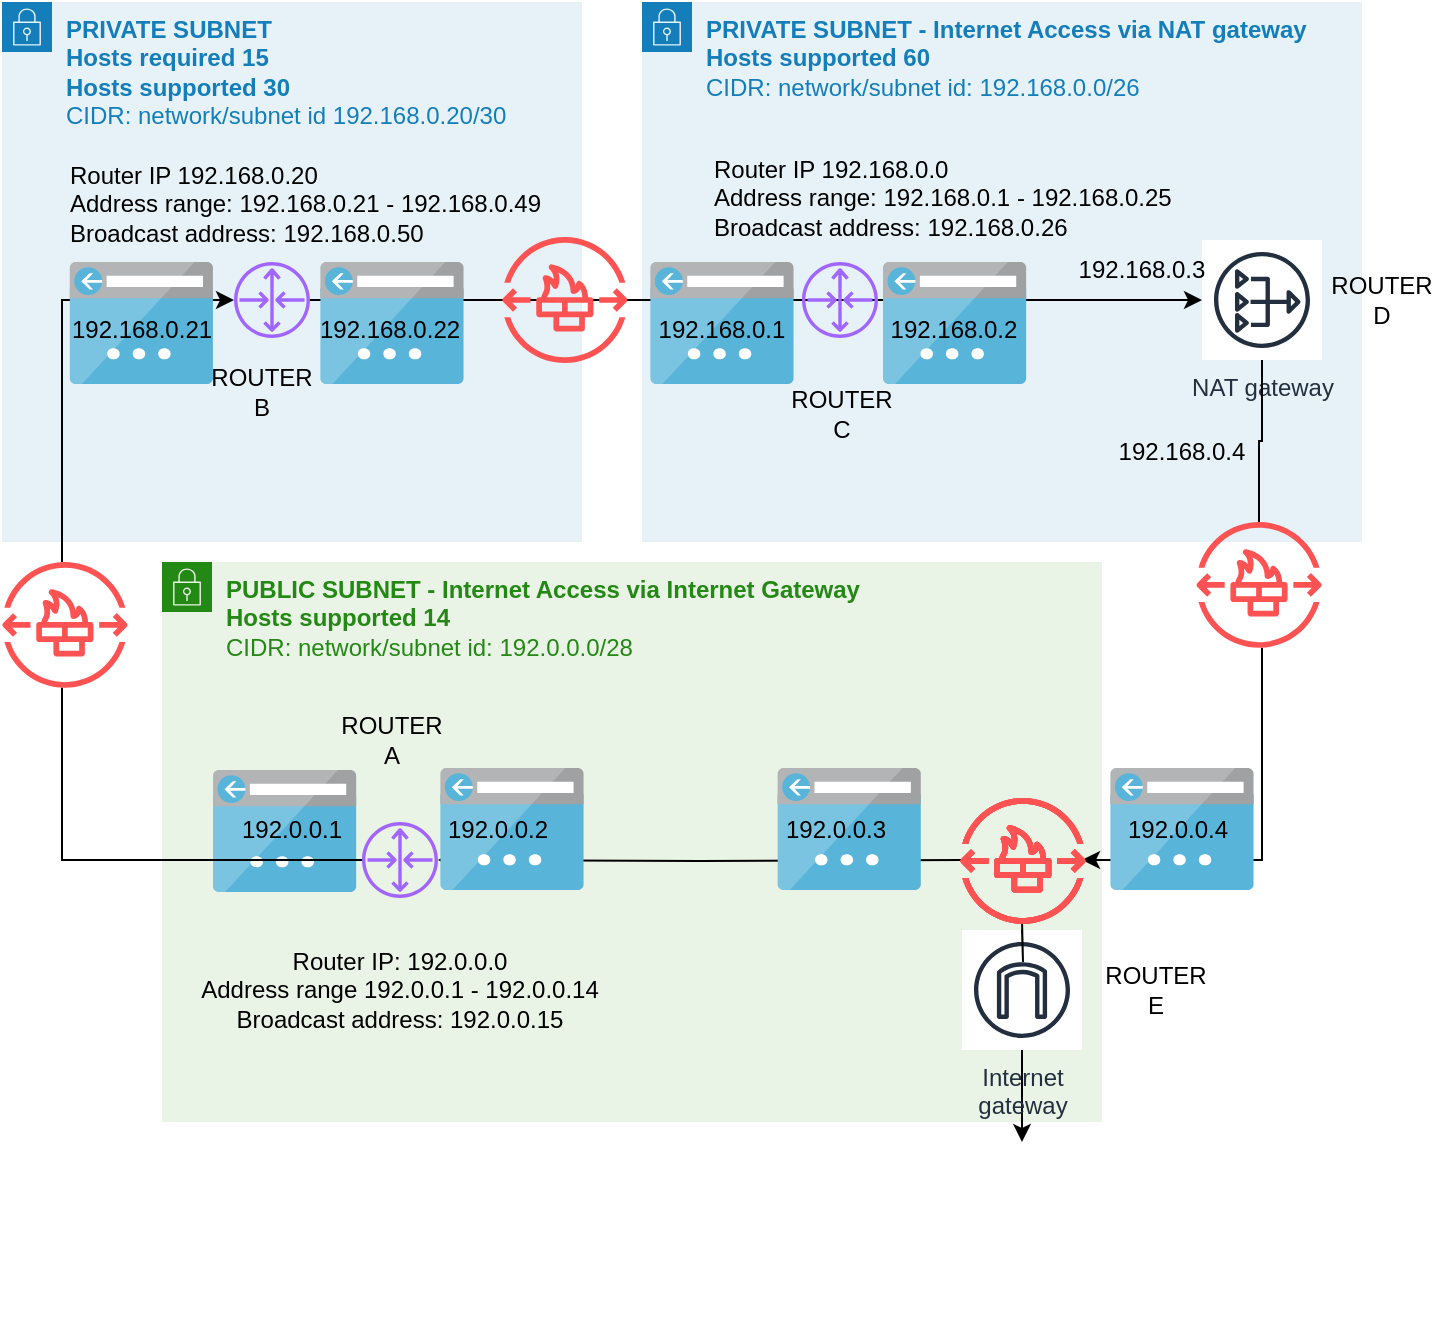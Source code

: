 <mxfile version="15.6.2" type="github">
  <diagram id="THZz9VPKlbnPk8QDeJtV" name="Page-1">
    <mxGraphModel dx="1038" dy="547" grid="1" gridSize="10" guides="1" tooltips="1" connect="1" arrows="1" fold="1" page="1" pageScale="1" pageWidth="827" pageHeight="1169" math="0" shadow="0">
      <root>
        <mxCell id="0" />
        <mxCell id="1" parent="0" />
        <mxCell id="FMPoXQhVUgONB9Xmhco7-1" value="&lt;b&gt;PRIVATE SUBNET&lt;/b&gt;&lt;br&gt;&lt;b&gt;Hosts required 15&lt;/b&gt;&lt;br&gt;&lt;b&gt;Hosts supported 30&lt;/b&gt;&lt;br&gt;CIDR: network/subnet id 192.168.0.20/30&lt;br&gt;" style="points=[[0,0],[0.25,0],[0.5,0],[0.75,0],[1,0],[1,0.25],[1,0.5],[1,0.75],[1,1],[0.75,1],[0.5,1],[0.25,1],[0,1],[0,0.75],[0,0.5],[0,0.25]];outlineConnect=0;gradientColor=none;html=1;whiteSpace=wrap;fontSize=12;fontStyle=0;shape=mxgraph.aws4.group;grIcon=mxgraph.aws4.group_security_group;grStroke=0;strokeColor=#147EBA;fillColor=#E6F2F8;verticalAlign=top;align=left;spacingLeft=30;fontColor=#147EBA;dashed=0;" parent="1" vertex="1">
          <mxGeometry x="40" y="40" width="290" height="270" as="geometry" />
        </mxCell>
        <mxCell id="FMPoXQhVUgONB9Xmhco7-2" value="&lt;b&gt;PRIVATE SUBNET - Internet Access via NAT gateway&lt;/b&gt;&lt;br&gt;&lt;b&gt;Hosts supported 60&lt;/b&gt;&lt;br&gt;CIDR: network/subnet id: 192.168.0.0/26" style="points=[[0,0],[0.25,0],[0.5,0],[0.75,0],[1,0],[1,0.25],[1,0.5],[1,0.75],[1,1],[0.75,1],[0.5,1],[0.25,1],[0,1],[0,0.75],[0,0.5],[0,0.25]];outlineConnect=0;gradientColor=none;html=1;whiteSpace=wrap;fontSize=12;fontStyle=0;shape=mxgraph.aws4.group;grIcon=mxgraph.aws4.group_security_group;grStroke=0;strokeColor=#147EBA;fillColor=#E6F2F8;verticalAlign=top;align=left;spacingLeft=30;fontColor=#147EBA;dashed=0;" parent="1" vertex="1">
          <mxGeometry x="360" y="40" width="360" height="270" as="geometry" />
        </mxCell>
        <mxCell id="FMPoXQhVUgONB9Xmhco7-3" value="&lt;b&gt;PUBLIC SUBNET - Internet Access via Internet Gateway&lt;/b&gt;&lt;br&gt;&lt;b&gt;Hosts supported 14&lt;/b&gt;&lt;br&gt;CIDR: network/subnet id: 192.0.0.0/28" style="points=[[0,0],[0.25,0],[0.5,0],[0.75,0],[1,0],[1,0.25],[1,0.5],[1,0.75],[1,1],[0.75,1],[0.5,1],[0.25,1],[0,1],[0,0.75],[0,0.5],[0,0.25]];outlineConnect=0;gradientColor=none;html=1;whiteSpace=wrap;fontSize=12;fontStyle=0;shape=mxgraph.aws4.group;grIcon=mxgraph.aws4.group_security_group;grStroke=0;strokeColor=#248814;fillColor=#E9F3E6;verticalAlign=top;align=left;spacingLeft=30;fontColor=#248814;dashed=0;" parent="1" vertex="1">
          <mxGeometry x="120" y="320" width="470" height="280" as="geometry" />
        </mxCell>
        <mxCell id="FMPoXQhVUgONB9Xmhco7-9" style="edgeStyle=orthogonalEdgeStyle;rounded=0;orthogonalLoop=1;jettySize=auto;html=1;entryX=0;entryY=0.5;entryDx=0;entryDy=0;entryPerimeter=0;" parent="1" source="FMPoXQhVUgONB9Xmhco7-4" target="FMPoXQhVUgONB9Xmhco7-7" edge="1">
          <mxGeometry relative="1" as="geometry" />
        </mxCell>
        <mxCell id="FMPoXQhVUgONB9Xmhco7-4" value="" style="sketch=0;outlineConnect=0;fontColor=#232F3E;gradientColor=none;fillColor=#A166FF;strokeColor=none;dashed=0;verticalLabelPosition=bottom;verticalAlign=top;align=center;html=1;fontSize=12;fontStyle=0;aspect=fixed;pointerEvents=1;shape=mxgraph.aws4.router;" parent="1" vertex="1">
          <mxGeometry x="156" y="170" width="38" height="38" as="geometry" />
        </mxCell>
        <mxCell id="FMPoXQhVUgONB9Xmhco7-5" value="" style="sketch=0;outlineConnect=0;fontColor=#232F3E;gradientColor=none;fillColor=#A166FF;strokeColor=none;dashed=0;verticalLabelPosition=bottom;verticalAlign=top;align=center;html=1;fontSize=12;fontStyle=0;aspect=fixed;pointerEvents=1;shape=mxgraph.aws4.router;" parent="1" vertex="1">
          <mxGeometry x="440" y="170" width="38" height="38" as="geometry" />
        </mxCell>
        <mxCell id="FMPoXQhVUgONB9Xmhco7-12" style="edgeStyle=orthogonalEdgeStyle;rounded=0;orthogonalLoop=1;jettySize=auto;html=1;startArrow=none;" parent="1" source="kGmtYAZ3xOGs8lIi8EDT-12" target="FMPoXQhVUgONB9Xmhco7-4" edge="1">
          <mxGeometry relative="1" as="geometry">
            <Array as="points">
              <mxPoint x="70" y="189" />
            </Array>
          </mxGeometry>
        </mxCell>
        <mxCell id="FMPoXQhVUgONB9Xmhco7-6" value="" style="sketch=0;outlineConnect=0;fontColor=#232F3E;gradientColor=none;fillColor=#A166FF;strokeColor=none;dashed=0;verticalLabelPosition=bottom;verticalAlign=top;align=center;html=1;fontSize=12;fontStyle=0;aspect=fixed;pointerEvents=1;shape=mxgraph.aws4.router;" parent="1" vertex="1">
          <mxGeometry x="220" y="450" width="38" height="38" as="geometry" />
        </mxCell>
        <mxCell id="FMPoXQhVUgONB9Xmhco7-10" style="edgeStyle=orthogonalEdgeStyle;rounded=0;orthogonalLoop=1;jettySize=auto;html=1;startArrow=none;" parent="1" source="kGmtYAZ3xOGs8lIi8EDT-15" edge="1">
          <mxGeometry relative="1" as="geometry">
            <Array as="points">
              <mxPoint x="670" y="469" />
            </Array>
            <mxPoint x="580" y="469" as="targetPoint" />
          </mxGeometry>
        </mxCell>
        <mxCell id="FMPoXQhVUgONB9Xmhco7-7" value="NAT gateway" style="sketch=0;outlineConnect=0;fontColor=#232F3E;gradientColor=none;strokeColor=#232F3E;fillColor=#ffffff;dashed=0;verticalLabelPosition=bottom;verticalAlign=top;align=center;html=1;fontSize=12;fontStyle=0;aspect=fixed;shape=mxgraph.aws4.resourceIcon;resIcon=mxgraph.aws4.nat_gateway;" parent="1" vertex="1">
          <mxGeometry x="640" y="159" width="60" height="60" as="geometry" />
        </mxCell>
        <mxCell id="FMPoXQhVUgONB9Xmhco7-11" style="edgeStyle=orthogonalEdgeStyle;rounded=0;orthogonalLoop=1;jettySize=auto;html=1;" parent="1" target="FMPoXQhVUgONB9Xmhco7-6" edge="1">
          <mxGeometry relative="1" as="geometry">
            <mxPoint x="520" y="469" as="sourcePoint" />
          </mxGeometry>
        </mxCell>
        <mxCell id="FMPoXQhVUgONB9Xmhco7-22" style="edgeStyle=orthogonalEdgeStyle;rounded=0;orthogonalLoop=1;jettySize=auto;html=1;startArrow=none;" parent="1" source="kGmtYAZ3xOGs8lIi8EDT-5" target="FMPoXQhVUgONB9Xmhco7-23" edge="1">
          <mxGeometry relative="1" as="geometry">
            <mxPoint x="550" y="730" as="targetPoint" />
            <mxPoint x="550" y="499" as="sourcePoint" />
          </mxGeometry>
        </mxCell>
        <mxCell id="FMPoXQhVUgONB9Xmhco7-17" value="192.168.0.3" style="text;html=1;strokeColor=none;fillColor=none;align=center;verticalAlign=middle;whiteSpace=wrap;rounded=0;" parent="1" vertex="1">
          <mxGeometry x="580" y="159" width="60" height="30" as="geometry" />
        </mxCell>
        <mxCell id="FMPoXQhVUgONB9Xmhco7-18" value="192.168.0.4" style="text;html=1;strokeColor=none;fillColor=none;align=center;verticalAlign=middle;whiteSpace=wrap;rounded=0;" parent="1" vertex="1">
          <mxGeometry x="600" y="250" width="60" height="30" as="geometry" />
        </mxCell>
        <mxCell id="FMPoXQhVUgONB9Xmhco7-21" value="Router IP: 192.0.0.0&lt;br&gt;Address range 192.0.0.1 - 192.0.0.14&lt;br&gt;Broadcast address: 192.0.0.15" style="text;html=1;strokeColor=none;fillColor=none;align=center;verticalAlign=middle;whiteSpace=wrap;rounded=0;" parent="1" vertex="1">
          <mxGeometry x="133.25" y="488" width="211.5" height="92" as="geometry" />
        </mxCell>
        <mxCell id="FMPoXQhVUgONB9Xmhco7-23" value="" style="shape=image;html=1;verticalAlign=top;verticalLabelPosition=bottom;labelBackgroundColor=#ffffff;imageAspect=0;aspect=fixed;image=https://cdn0.iconfinder.com/data/icons/fatcow/32x32/www_page.png" parent="1" vertex="1">
          <mxGeometry x="502" y="610" width="96" height="96" as="geometry" />
        </mxCell>
        <mxCell id="FMPoXQhVUgONB9Xmhco7-27" value="" style="sketch=0;aspect=fixed;html=1;points=[];align=center;image;fontSize=12;image=img/lib/mscae/App_Service_IPAddress.svg;" parent="1" vertex="1">
          <mxGeometry x="73.38" y="170" width="72.62" height="61" as="geometry" />
        </mxCell>
        <mxCell id="FMPoXQhVUgONB9Xmhco7-28" value="192.168.0.21" style="text;html=1;strokeColor=none;fillColor=none;align=center;verticalAlign=middle;whiteSpace=wrap;rounded=0;" parent="1" vertex="1">
          <mxGeometry x="80" y="189" width="60" height="30" as="geometry" />
        </mxCell>
        <mxCell id="FMPoXQhVUgONB9Xmhco7-29" value="" style="sketch=0;aspect=fixed;html=1;points=[];align=center;image;fontSize=12;image=img/lib/mscae/App_Service_IPAddress.svg;" parent="1" vertex="1">
          <mxGeometry x="198.69" y="170" width="72.62" height="61" as="geometry" />
        </mxCell>
        <mxCell id="FMPoXQhVUgONB9Xmhco7-30" value="192.168.0.22" style="text;html=1;strokeColor=none;fillColor=none;align=center;verticalAlign=middle;whiteSpace=wrap;rounded=0;" parent="1" vertex="1">
          <mxGeometry x="204" y="189" width="60" height="30" as="geometry" />
        </mxCell>
        <mxCell id="FMPoXQhVUgONB9Xmhco7-31" value="" style="sketch=0;aspect=fixed;html=1;points=[];align=center;image;fontSize=12;image=img/lib/mscae/App_Service_IPAddress.svg;" parent="1" vertex="1">
          <mxGeometry x="363.69" y="170" width="72.62" height="61" as="geometry" />
        </mxCell>
        <mxCell id="FMPoXQhVUgONB9Xmhco7-32" value="192.168.0.1" style="text;html=1;strokeColor=none;fillColor=none;align=center;verticalAlign=middle;whiteSpace=wrap;rounded=0;" parent="1" vertex="1">
          <mxGeometry x="370" y="189" width="60" height="30" as="geometry" />
        </mxCell>
        <mxCell id="FMPoXQhVUgONB9Xmhco7-33" value="" style="sketch=0;aspect=fixed;html=1;points=[];align=center;image;fontSize=12;image=img/lib/mscae/App_Service_IPAddress.svg;" parent="1" vertex="1">
          <mxGeometry x="480" y="170" width="72.62" height="61" as="geometry" />
        </mxCell>
        <mxCell id="FMPoXQhVUgONB9Xmhco7-34" value="192.168.0.2" style="text;html=1;strokeColor=none;fillColor=none;align=center;verticalAlign=middle;whiteSpace=wrap;rounded=0;" parent="1" vertex="1">
          <mxGeometry x="486.31" y="189" width="60" height="30" as="geometry" />
        </mxCell>
        <mxCell id="FMPoXQhVUgONB9Xmhco7-36" value="&lt;span&gt;Router IP 192.168.0.20&lt;/span&gt;&lt;br&gt;&lt;div&gt;&lt;span&gt;Address range: 192.168.0.21 -&lt;/span&gt;&lt;span&gt;&amp;nbsp;192.168.0.49&lt;/span&gt;&lt;/div&gt;&lt;div&gt;&lt;span&gt;Broadcast address: 192.168.0.50&lt;/span&gt;&lt;/div&gt;&lt;div&gt;&lt;span&gt;&lt;br&gt;&lt;/span&gt;&lt;/div&gt;" style="text;html=1;strokeColor=none;fillColor=none;align=left;verticalAlign=top;whiteSpace=wrap;rounded=0;fontColor=#000000;" parent="1" vertex="1">
          <mxGeometry x="72.31" y="113" width="245.69" height="50" as="geometry" />
        </mxCell>
        <mxCell id="FMPoXQhVUgONB9Xmhco7-37" value="" style="sketch=0;aspect=fixed;html=1;points=[];align=center;image;fontSize=12;image=img/lib/mscae/App_Service_IPAddress.svg;" parent="1" vertex="1">
          <mxGeometry x="145" y="424" width="72.62" height="61" as="geometry" />
        </mxCell>
        <mxCell id="FMPoXQhVUgONB9Xmhco7-38" value="" style="sketch=0;aspect=fixed;html=1;points=[];align=center;image;fontSize=12;image=img/lib/mscae/App_Service_IPAddress.svg;" parent="1" vertex="1">
          <mxGeometry x="258.69" y="423" width="72.62" height="61" as="geometry" />
        </mxCell>
        <mxCell id="FMPoXQhVUgONB9Xmhco7-39" value="" style="sketch=0;aspect=fixed;html=1;points=[];align=center;image;fontSize=12;image=img/lib/mscae/App_Service_IPAddress.svg;" parent="1" vertex="1">
          <mxGeometry x="427.31" y="423" width="72.62" height="61" as="geometry" />
        </mxCell>
        <mxCell id="FMPoXQhVUgONB9Xmhco7-40" value="" style="sketch=0;aspect=fixed;html=1;points=[];align=center;image;fontSize=12;image=img/lib/mscae/App_Service_IPAddress.svg;" parent="1" vertex="1">
          <mxGeometry x="593.69" y="423" width="72.62" height="61" as="geometry" />
        </mxCell>
        <mxCell id="FMPoXQhVUgONB9Xmhco7-41" value="192.0.0.1" style="text;html=1;strokeColor=none;fillColor=none;align=center;verticalAlign=middle;whiteSpace=wrap;rounded=0;" parent="1" vertex="1">
          <mxGeometry x="155" y="439" width="60" height="30" as="geometry" />
        </mxCell>
        <mxCell id="FMPoXQhVUgONB9Xmhco7-42" value="192.0.0.2" style="text;html=1;strokeColor=none;fillColor=none;align=center;verticalAlign=middle;whiteSpace=wrap;rounded=0;" parent="1" vertex="1">
          <mxGeometry x="258" y="439" width="60" height="30" as="geometry" />
        </mxCell>
        <mxCell id="FMPoXQhVUgONB9Xmhco7-43" value="192.0.0.3" style="text;html=1;strokeColor=none;fillColor=none;align=center;verticalAlign=middle;whiteSpace=wrap;rounded=0;" parent="1" vertex="1">
          <mxGeometry x="427.31" y="439" width="60" height="30" as="geometry" />
        </mxCell>
        <mxCell id="FMPoXQhVUgONB9Xmhco7-44" value="192.0.0.4" style="text;html=1;strokeColor=none;fillColor=none;align=center;verticalAlign=middle;whiteSpace=wrap;rounded=0;" parent="1" vertex="1">
          <mxGeometry x="598" y="439" width="60" height="30" as="geometry" />
        </mxCell>
        <mxCell id="FMPoXQhVUgONB9Xmhco7-45" value="&lt;span&gt;Router IP 192.168.0.0&lt;/span&gt;&lt;br&gt;&lt;div&gt;&lt;span&gt;Address range: 192.168.0.1 -&lt;/span&gt;&lt;span&gt;&amp;nbsp;192.168.0.25&lt;/span&gt;&lt;/div&gt;&lt;div&gt;&lt;span&gt;Broadcast address: 192.168.0.26&lt;/span&gt;&lt;/div&gt;" style="text;html=1;strokeColor=none;fillColor=none;align=left;verticalAlign=top;whiteSpace=wrap;rounded=0;fontColor=#000000;" parent="1" vertex="1">
          <mxGeometry x="394.31" y="110" width="245.69" height="60" as="geometry" />
        </mxCell>
        <mxCell id="8pcZh-zjz2iARhw1TBGw-1" value="ROUTER A" style="text;html=1;strokeColor=none;fillColor=none;align=center;verticalAlign=middle;whiteSpace=wrap;rounded=0;" parent="1" vertex="1">
          <mxGeometry x="205" y="394" width="60" height="30" as="geometry" />
        </mxCell>
        <mxCell id="8pcZh-zjz2iARhw1TBGw-3" value="ROUTER B" style="text;html=1;strokeColor=none;fillColor=none;align=center;verticalAlign=middle;whiteSpace=wrap;rounded=0;" parent="1" vertex="1">
          <mxGeometry x="140" y="220" width="60" height="30" as="geometry" />
        </mxCell>
        <mxCell id="8pcZh-zjz2iARhw1TBGw-4" value="ROUTER C" style="text;html=1;strokeColor=none;fillColor=none;align=center;verticalAlign=middle;whiteSpace=wrap;rounded=0;" parent="1" vertex="1">
          <mxGeometry x="430" y="231" width="60" height="30" as="geometry" />
        </mxCell>
        <mxCell id="8pcZh-zjz2iARhw1TBGw-5" value="ROUTER D" style="text;html=1;strokeColor=none;fillColor=none;align=center;verticalAlign=middle;whiteSpace=wrap;rounded=0;" parent="1" vertex="1">
          <mxGeometry x="700" y="174" width="60" height="30" as="geometry" />
        </mxCell>
        <mxCell id="8pcZh-zjz2iARhw1TBGw-6" value="ROUTER E" style="text;html=1;strokeColor=none;fillColor=none;align=center;verticalAlign=middle;whiteSpace=wrap;rounded=0;" parent="1" vertex="1">
          <mxGeometry x="586.93" y="519" width="60" height="30" as="geometry" />
        </mxCell>
        <mxCell id="kGmtYAZ3xOGs8lIi8EDT-2" value="" style="sketch=0;outlineConnect=0;fontColor=#232F3E;gradientColor=none;fillColor=#FF5252;strokeColor=none;dashed=0;verticalLabelPosition=bottom;verticalAlign=top;align=center;html=1;fontSize=12;fontStyle=0;aspect=fixed;pointerEvents=1;shape=mxgraph.aws4.network_firewall_endpoints;" vertex="1" parent="1">
          <mxGeometry x="519" y="438" width="62.93" height="62.93" as="geometry" />
        </mxCell>
        <mxCell id="kGmtYAZ3xOGs8lIi8EDT-5" value="Internet&#xa;gateway" style="sketch=0;outlineConnect=0;fontColor=#232F3E;gradientColor=none;strokeColor=#232F3E;fillColor=#ffffff;dashed=0;verticalLabelPosition=bottom;verticalAlign=top;align=center;html=1;fontSize=12;fontStyle=0;aspect=fixed;shape=mxgraph.aws4.resourceIcon;resIcon=mxgraph.aws4.internet_gateway;" vertex="1" parent="1">
          <mxGeometry x="520" y="504" width="60" height="60" as="geometry" />
        </mxCell>
        <mxCell id="kGmtYAZ3xOGs8lIi8EDT-7" value="" style="edgeStyle=orthogonalEdgeStyle;rounded=0;orthogonalLoop=1;jettySize=auto;html=1;endArrow=none;" edge="1" parent="1" target="kGmtYAZ3xOGs8lIi8EDT-5">
          <mxGeometry relative="1" as="geometry">
            <mxPoint x="550" y="610" as="targetPoint" />
            <mxPoint x="550" y="499" as="sourcePoint" />
          </mxGeometry>
        </mxCell>
        <mxCell id="kGmtYAZ3xOGs8lIi8EDT-9" value="" style="sketch=0;outlineConnect=0;fontColor=#232F3E;gradientColor=none;fillColor=#FF5252;strokeColor=none;dashed=0;verticalLabelPosition=bottom;verticalAlign=top;align=center;html=1;fontSize=12;fontStyle=0;aspect=fixed;pointerEvents=1;shape=mxgraph.aws4.network_firewall_endpoints;" vertex="1" parent="1">
          <mxGeometry x="519" y="438" width="62.93" height="62.93" as="geometry" />
        </mxCell>
        <mxCell id="kGmtYAZ3xOGs8lIi8EDT-10" value="" style="sketch=0;outlineConnect=0;fontColor=#232F3E;gradientColor=none;fillColor=#FF5252;strokeColor=none;dashed=0;verticalLabelPosition=bottom;verticalAlign=top;align=center;html=1;fontSize=12;fontStyle=0;aspect=fixed;pointerEvents=1;shape=mxgraph.aws4.network_firewall_endpoints;" vertex="1" parent="1">
          <mxGeometry x="290" y="157.54" width="62.93" height="62.93" as="geometry" />
        </mxCell>
        <mxCell id="kGmtYAZ3xOGs8lIi8EDT-11" value="" style="sketch=0;outlineConnect=0;fontColor=#232F3E;gradientColor=none;fillColor=#FF5252;strokeColor=none;dashed=0;verticalLabelPosition=bottom;verticalAlign=top;align=center;html=1;fontSize=12;fontStyle=0;aspect=fixed;pointerEvents=1;shape=mxgraph.aws4.network_firewall_endpoints;" vertex="1" parent="1">
          <mxGeometry x="519" y="438" width="62.93" height="62.93" as="geometry" />
        </mxCell>
        <mxCell id="kGmtYAZ3xOGs8lIi8EDT-12" value="" style="sketch=0;outlineConnect=0;fontColor=#232F3E;gradientColor=none;fillColor=#FF5252;strokeColor=none;dashed=0;verticalLabelPosition=bottom;verticalAlign=top;align=center;html=1;fontSize=12;fontStyle=0;aspect=fixed;pointerEvents=1;shape=mxgraph.aws4.network_firewall_endpoints;" vertex="1" parent="1">
          <mxGeometry x="40" y="320" width="62.93" height="62.93" as="geometry" />
        </mxCell>
        <mxCell id="kGmtYAZ3xOGs8lIi8EDT-13" value="" style="edgeStyle=orthogonalEdgeStyle;rounded=0;orthogonalLoop=1;jettySize=auto;html=1;endArrow=none;" edge="1" parent="1" source="FMPoXQhVUgONB9Xmhco7-6" target="kGmtYAZ3xOGs8lIi8EDT-12">
          <mxGeometry relative="1" as="geometry">
            <Array as="points">
              <mxPoint x="70" y="469" />
            </Array>
            <mxPoint x="220" y="469" as="sourcePoint" />
            <mxPoint x="156" y="189" as="targetPoint" />
          </mxGeometry>
        </mxCell>
        <mxCell id="kGmtYAZ3xOGs8lIi8EDT-14" value="" style="sketch=0;outlineConnect=0;fontColor=#232F3E;gradientColor=none;fillColor=#FF5252;strokeColor=none;dashed=0;verticalLabelPosition=bottom;verticalAlign=top;align=center;html=1;fontSize=12;fontStyle=0;aspect=fixed;pointerEvents=1;shape=mxgraph.aws4.network_firewall_endpoints;" vertex="1" parent="1">
          <mxGeometry x="519" y="438" width="62.93" height="62.93" as="geometry" />
        </mxCell>
        <mxCell id="kGmtYAZ3xOGs8lIi8EDT-15" value="" style="sketch=0;outlineConnect=0;fontColor=#232F3E;gradientColor=none;fillColor=#FF5252;strokeColor=none;dashed=0;verticalLabelPosition=bottom;verticalAlign=top;align=center;html=1;fontSize=12;fontStyle=0;aspect=fixed;pointerEvents=1;shape=mxgraph.aws4.network_firewall_endpoints;" vertex="1" parent="1">
          <mxGeometry x="637.07" y="300" width="62.93" height="62.93" as="geometry" />
        </mxCell>
        <mxCell id="kGmtYAZ3xOGs8lIi8EDT-16" value="" style="edgeStyle=orthogonalEdgeStyle;rounded=0;orthogonalLoop=1;jettySize=auto;html=1;endArrow=none;" edge="1" parent="1" source="FMPoXQhVUgONB9Xmhco7-7" target="kGmtYAZ3xOGs8lIi8EDT-15">
          <mxGeometry relative="1" as="geometry">
            <Array as="points" />
            <mxPoint x="670" y="219" as="sourcePoint" />
            <mxPoint x="580" y="469" as="targetPoint" />
          </mxGeometry>
        </mxCell>
      </root>
    </mxGraphModel>
  </diagram>
</mxfile>
